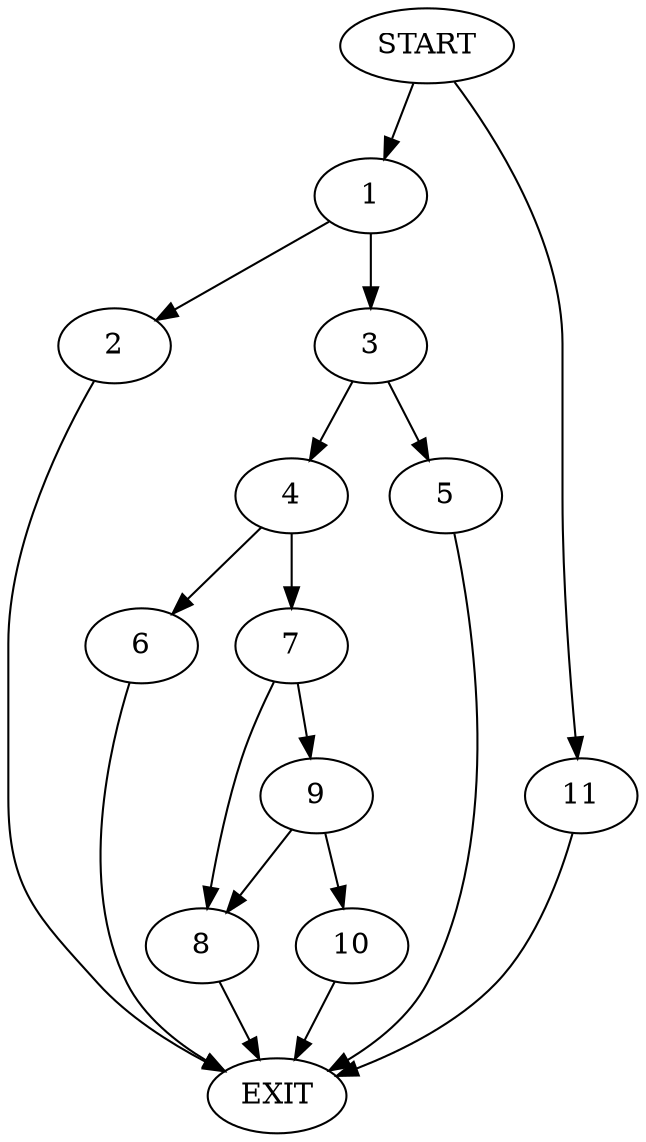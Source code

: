 digraph {
0 [label="START"]
12 [label="EXIT"]
0 -> 1
1 -> 2
1 -> 3
2 -> 12
3 -> 4
3 -> 5
5 -> 12
4 -> 6
4 -> 7
6 -> 12
7 -> 8
7 -> 9
8 -> 12
9 -> 10
9 -> 8
10 -> 12
0 -> 11
11 -> 12
}
